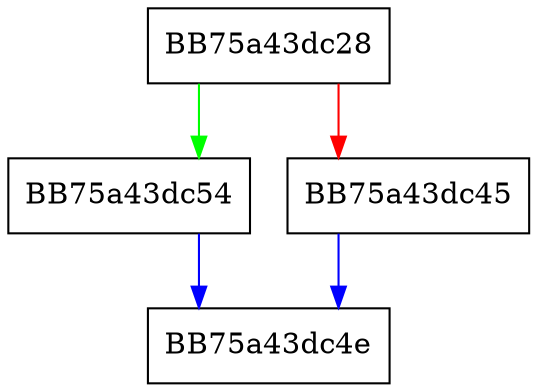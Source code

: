 digraph MpFileExists {
  node [shape="box"];
  graph [splines=ortho];
  BB75a43dc28 -> BB75a43dc54 [color="green"];
  BB75a43dc28 -> BB75a43dc45 [color="red"];
  BB75a43dc45 -> BB75a43dc4e [color="blue"];
  BB75a43dc54 -> BB75a43dc4e [color="blue"];
}